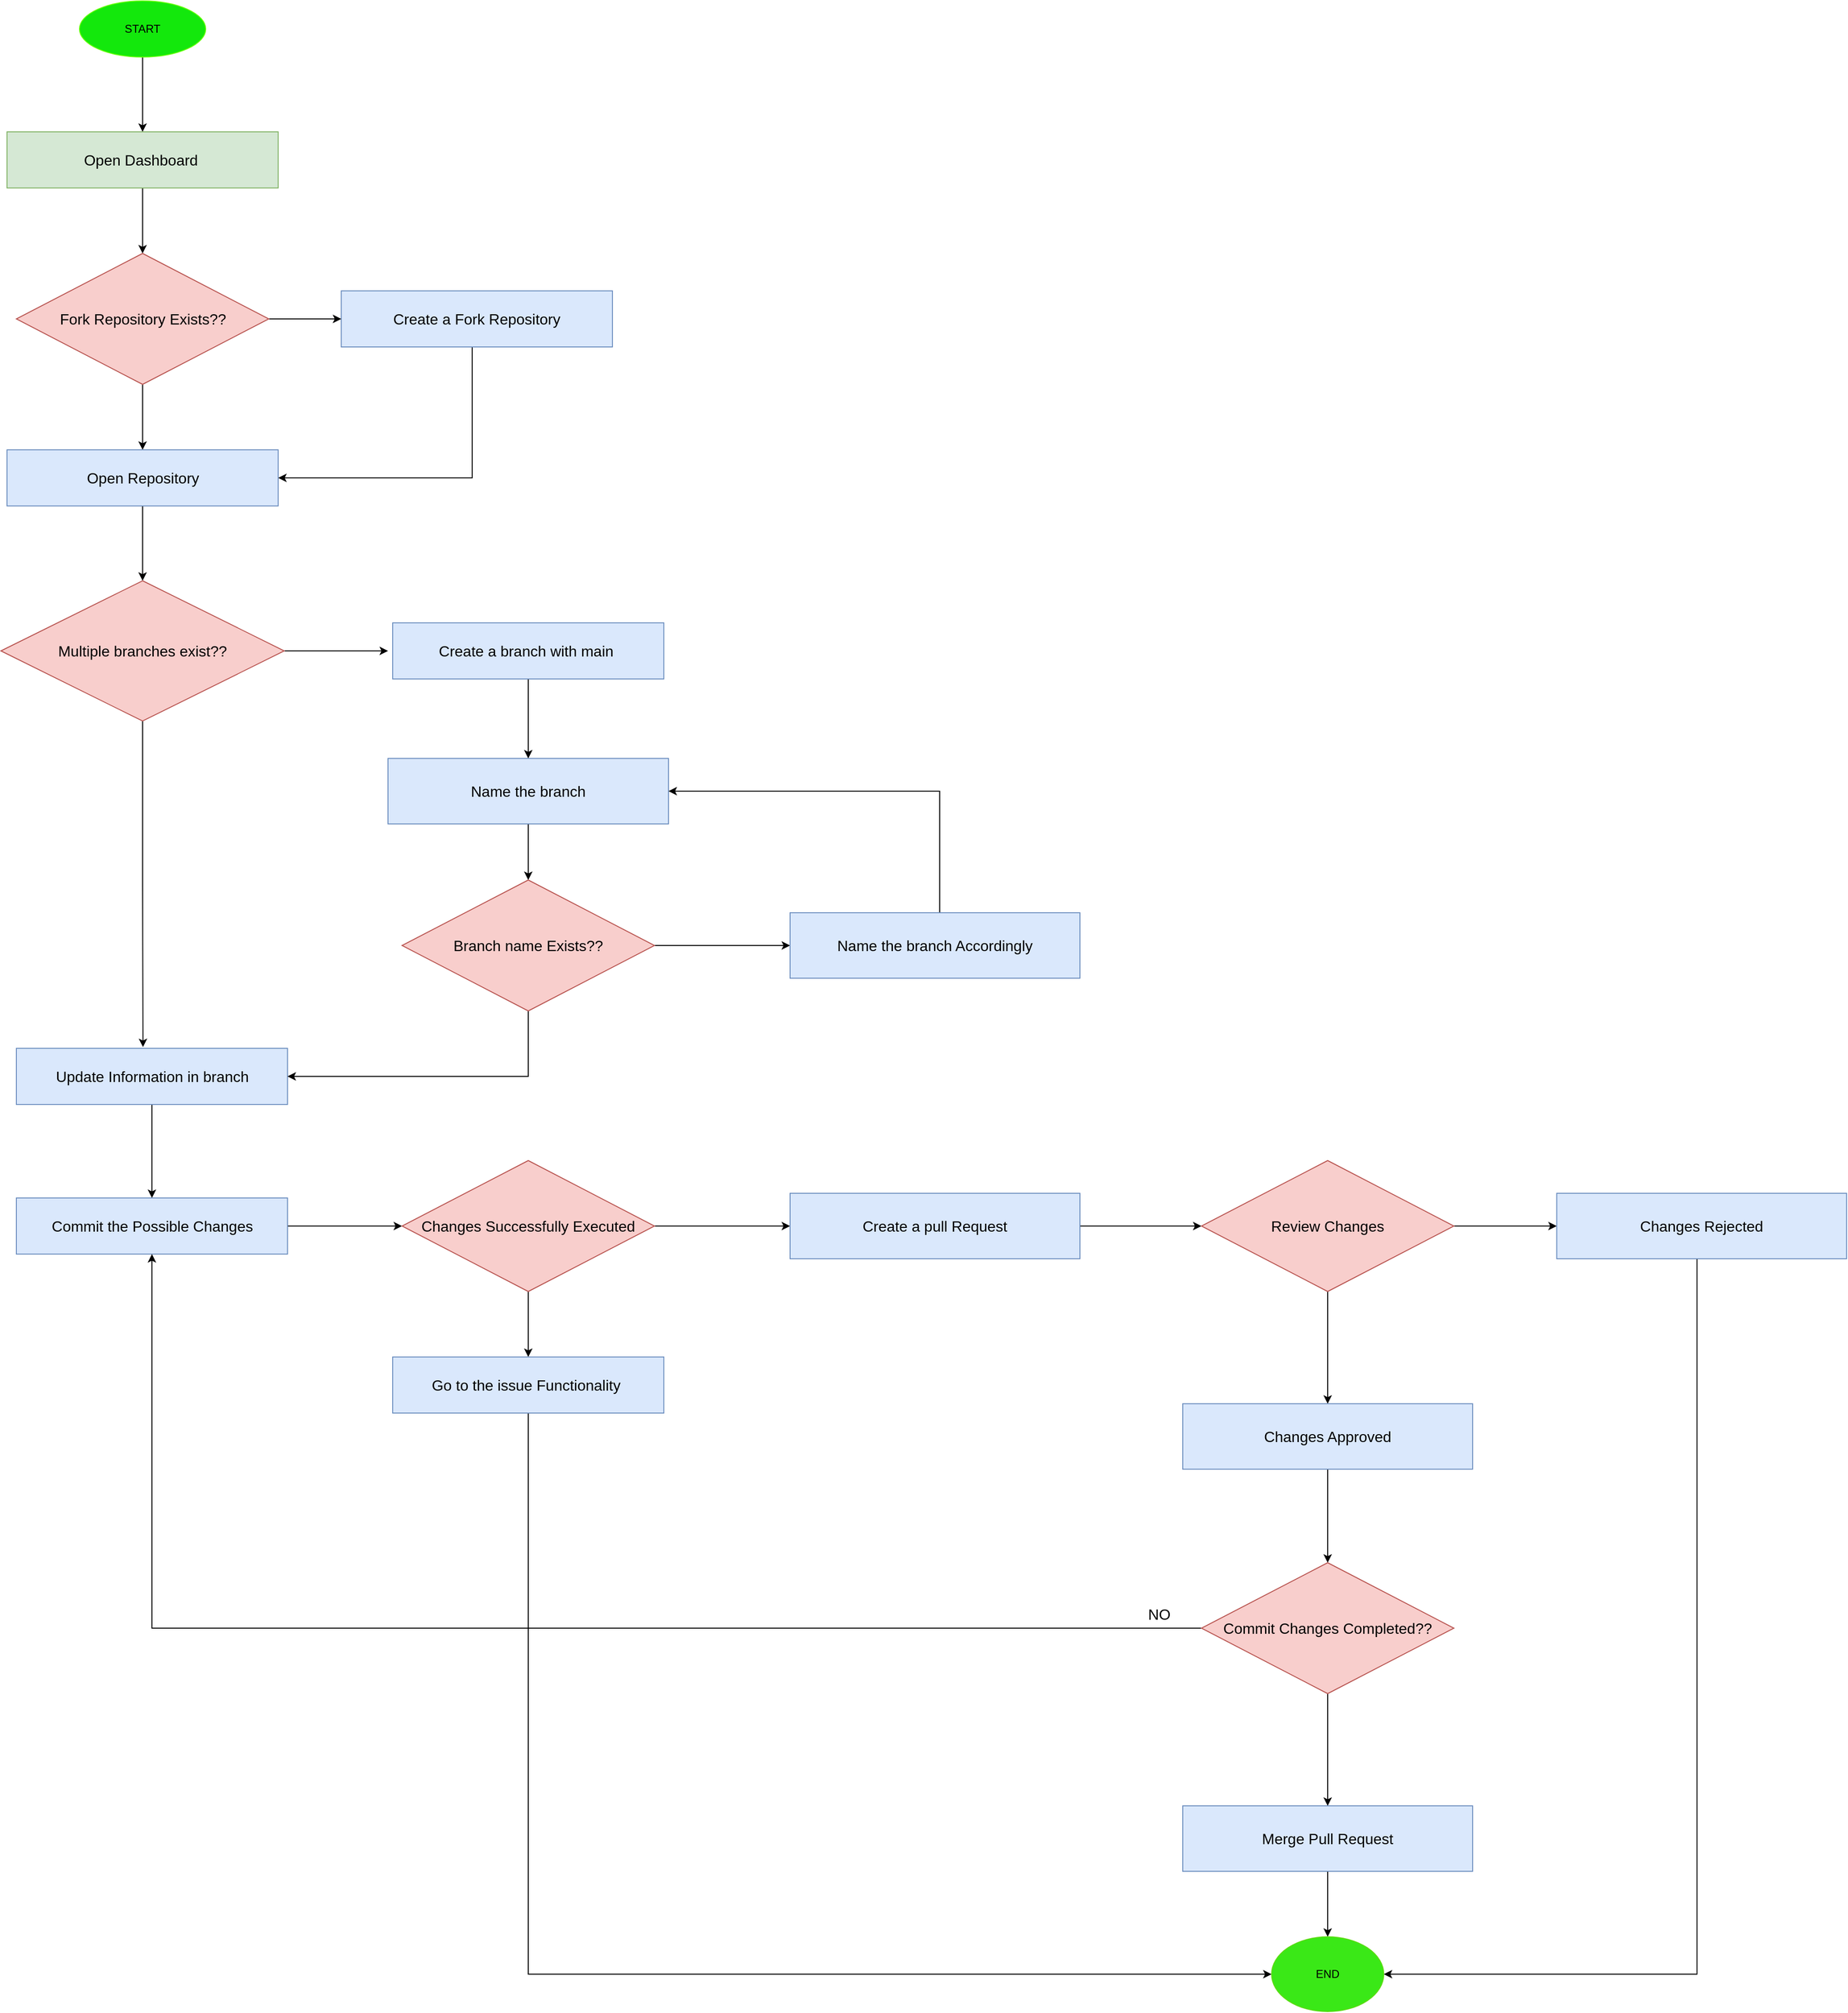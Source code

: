 <mxfile version="21.6.5" type="device">
  <diagram name="Page-1" id="dZ3qeIJOxPRyaykBEbJl">
    <mxGraphModel dx="2537" dy="1969" grid="1" gridSize="10" guides="1" tooltips="1" connect="1" arrows="1" fold="1" page="1" pageScale="1" pageWidth="850" pageHeight="1100" math="0" shadow="0">
      <root>
        <mxCell id="0" />
        <mxCell id="1" parent="0" />
        <mxCell id="J0NbP3BUJAESBqjhc6Uv-27" value="" style="edgeStyle=orthogonalEdgeStyle;rounded=0;orthogonalLoop=1;jettySize=auto;html=1;" edge="1" parent="1" source="5MAVDHTDheA17adZHXT2-1" target="5MAVDHTDheA17adZHXT2-2">
          <mxGeometry relative="1" as="geometry" />
        </mxCell>
        <mxCell id="5MAVDHTDheA17adZHXT2-1" value="START" style="ellipse;whiteSpace=wrap;html=1;fillColor=#13E80C;strokeColor=#61FF05;rounded=0;" parent="1" vertex="1">
          <mxGeometry x="-760" y="-1080" width="135" height="60" as="geometry" />
        </mxCell>
        <mxCell id="J0NbP3BUJAESBqjhc6Uv-28" value="" style="edgeStyle=orthogonalEdgeStyle;rounded=0;orthogonalLoop=1;jettySize=auto;html=1;" edge="1" parent="1" source="5MAVDHTDheA17adZHXT2-2" target="5MAVDHTDheA17adZHXT2-4">
          <mxGeometry relative="1" as="geometry" />
        </mxCell>
        <mxCell id="5MAVDHTDheA17adZHXT2-2" value="&lt;font style=&quot;font-size: 16px;&quot;&gt;Open Dashboard&amp;nbsp;&lt;/font&gt;" style="rounded=0;whiteSpace=wrap;html=1;fillColor=#d5e8d4;strokeColor=#82b366;" parent="1" vertex="1">
          <mxGeometry x="-837.5" y="-940" width="290" height="60" as="geometry" />
        </mxCell>
        <mxCell id="J0NbP3BUJAESBqjhc6Uv-31" style="edgeStyle=orthogonalEdgeStyle;rounded=0;orthogonalLoop=1;jettySize=auto;html=1;entryX=1;entryY=0.5;entryDx=0;entryDy=0;" edge="1" parent="1" source="5MAVDHTDheA17adZHXT2-3" target="5MAVDHTDheA17adZHXT2-5">
          <mxGeometry relative="1" as="geometry">
            <Array as="points">
              <mxPoint x="-340" y="-570" />
            </Array>
          </mxGeometry>
        </mxCell>
        <mxCell id="5MAVDHTDheA17adZHXT2-3" value="&lt;span style=&quot;font-size: 16px;&quot;&gt;Create a Fork Repository&lt;/span&gt;" style="rounded=0;whiteSpace=wrap;html=1;fillColor=#dae8fc;strokeColor=#6c8ebf;" parent="1" vertex="1">
          <mxGeometry x="-480" y="-770" width="290" height="60" as="geometry" />
        </mxCell>
        <mxCell id="J0NbP3BUJAESBqjhc6Uv-29" value="" style="edgeStyle=orthogonalEdgeStyle;rounded=0;orthogonalLoop=1;jettySize=auto;html=1;" edge="1" parent="1" source="5MAVDHTDheA17adZHXT2-4" target="5MAVDHTDheA17adZHXT2-3">
          <mxGeometry relative="1" as="geometry" />
        </mxCell>
        <mxCell id="J0NbP3BUJAESBqjhc6Uv-30" value="" style="edgeStyle=orthogonalEdgeStyle;rounded=0;orthogonalLoop=1;jettySize=auto;html=1;" edge="1" parent="1" source="5MAVDHTDheA17adZHXT2-4" target="5MAVDHTDheA17adZHXT2-5">
          <mxGeometry relative="1" as="geometry" />
        </mxCell>
        <mxCell id="5MAVDHTDheA17adZHXT2-4" value="&lt;span style=&quot;font-size: 16px;&quot;&gt;Fork Repository Exists??&lt;/span&gt;" style="rhombus;whiteSpace=wrap;html=1;fillColor=#f8cecc;strokeColor=#b85450;rounded=0;" parent="1" vertex="1">
          <mxGeometry x="-827.5" y="-810" width="270" height="140" as="geometry" />
        </mxCell>
        <mxCell id="J0NbP3BUJAESBqjhc6Uv-32" value="" style="edgeStyle=orthogonalEdgeStyle;rounded=0;orthogonalLoop=1;jettySize=auto;html=1;" edge="1" parent="1" source="5MAVDHTDheA17adZHXT2-5" target="5MAVDHTDheA17adZHXT2-6">
          <mxGeometry relative="1" as="geometry" />
        </mxCell>
        <mxCell id="5MAVDHTDheA17adZHXT2-5" value="&lt;span style=&quot;font-size: 16px;&quot;&gt;Open Repository&lt;/span&gt;" style="rounded=0;whiteSpace=wrap;html=1;fillColor=#dae8fc;strokeColor=#6c8ebf;" parent="1" vertex="1">
          <mxGeometry x="-837.5" y="-600" width="290" height="60" as="geometry" />
        </mxCell>
        <mxCell id="5MAVDHTDheA17adZHXT2-13" style="edgeStyle=orthogonalEdgeStyle;rounded=0;orthogonalLoop=1;jettySize=auto;html=1;entryX=0.467;entryY=-0.022;entryDx=0;entryDy=0;entryPerimeter=0;" parent="1" source="5MAVDHTDheA17adZHXT2-6" target="5MAVDHTDheA17adZHXT2-8" edge="1">
          <mxGeometry relative="1" as="geometry" />
        </mxCell>
        <mxCell id="5MAVDHTDheA17adZHXT2-14" style="edgeStyle=orthogonalEdgeStyle;rounded=0;orthogonalLoop=1;jettySize=auto;html=1;" parent="1" source="5MAVDHTDheA17adZHXT2-6" edge="1">
          <mxGeometry relative="1" as="geometry">
            <mxPoint x="-430.0" y="-385" as="targetPoint" />
          </mxGeometry>
        </mxCell>
        <mxCell id="5MAVDHTDheA17adZHXT2-6" value="&lt;span style=&quot;font-size: 16px;&quot;&gt;Multiple branches exist??&lt;/span&gt;" style="rhombus;whiteSpace=wrap;html=1;fillColor=#f8cecc;strokeColor=#b85450;rounded=0;" parent="1" vertex="1">
          <mxGeometry x="-844" y="-460" width="303" height="150" as="geometry" />
        </mxCell>
        <mxCell id="5MAVDHTDheA17adZHXT2-15" value="" style="edgeStyle=orthogonalEdgeStyle;rounded=0;orthogonalLoop=1;jettySize=auto;html=1;" parent="1" source="5MAVDHTDheA17adZHXT2-7" target="5MAVDHTDheA17adZHXT2-10" edge="1">
          <mxGeometry relative="1" as="geometry" />
        </mxCell>
        <mxCell id="5MAVDHTDheA17adZHXT2-7" value="&lt;span style=&quot;font-size: 16px;&quot;&gt;Create a branch with main&amp;nbsp;&lt;/span&gt;" style="rounded=0;whiteSpace=wrap;html=1;fillColor=#dae8fc;strokeColor=#6c8ebf;" parent="1" vertex="1">
          <mxGeometry x="-425" y="-415" width="290" height="60" as="geometry" />
        </mxCell>
        <mxCell id="5MAVDHTDheA17adZHXT2-23" value="" style="edgeStyle=orthogonalEdgeStyle;rounded=0;orthogonalLoop=1;jettySize=auto;html=1;" parent="1" source="5MAVDHTDheA17adZHXT2-8" target="5MAVDHTDheA17adZHXT2-21" edge="1">
          <mxGeometry relative="1" as="geometry" />
        </mxCell>
        <mxCell id="5MAVDHTDheA17adZHXT2-8" value="&lt;span style=&quot;font-size: 16px;&quot;&gt;Update Information in branch&lt;/span&gt;" style="rounded=0;whiteSpace=wrap;html=1;fillColor=#dae8fc;strokeColor=#6c8ebf;" parent="1" vertex="1">
          <mxGeometry x="-827.5" y="40" width="290" height="60" as="geometry" />
        </mxCell>
        <mxCell id="5MAVDHTDheA17adZHXT2-16" value="" style="edgeStyle=orthogonalEdgeStyle;rounded=0;orthogonalLoop=1;jettySize=auto;html=1;" parent="1" source="5MAVDHTDheA17adZHXT2-10" target="5MAVDHTDheA17adZHXT2-11" edge="1">
          <mxGeometry relative="1" as="geometry" />
        </mxCell>
        <mxCell id="5MAVDHTDheA17adZHXT2-10" value="&lt;font style=&quot;font-size: 16px;&quot;&gt;Name the branch&lt;/font&gt;" style="rounded=0;whiteSpace=wrap;html=1;fillColor=#dae8fc;strokeColor=#6c8ebf;" parent="1" vertex="1">
          <mxGeometry x="-430" y="-270" width="300" height="70" as="geometry" />
        </mxCell>
        <mxCell id="5MAVDHTDheA17adZHXT2-17" style="edgeStyle=orthogonalEdgeStyle;rounded=0;orthogonalLoop=1;jettySize=auto;html=1;entryX=1;entryY=0.5;entryDx=0;entryDy=0;" parent="1" source="5MAVDHTDheA17adZHXT2-11" target="5MAVDHTDheA17adZHXT2-8" edge="1">
          <mxGeometry relative="1" as="geometry">
            <Array as="points">
              <mxPoint x="-280" y="70" />
            </Array>
          </mxGeometry>
        </mxCell>
        <mxCell id="5MAVDHTDheA17adZHXT2-19" style="edgeStyle=orthogonalEdgeStyle;rounded=0;orthogonalLoop=1;jettySize=auto;html=1;entryX=0;entryY=0.5;entryDx=0;entryDy=0;" parent="1" source="5MAVDHTDheA17adZHXT2-11" target="5MAVDHTDheA17adZHXT2-12" edge="1">
          <mxGeometry relative="1" as="geometry" />
        </mxCell>
        <mxCell id="5MAVDHTDheA17adZHXT2-11" value="&lt;span style=&quot;font-size: 16px;&quot;&gt;Branch name Exists??&lt;/span&gt;" style="rhombus;whiteSpace=wrap;html=1;fillColor=#f8cecc;strokeColor=#b85450;rounded=0;" parent="1" vertex="1">
          <mxGeometry x="-415" y="-140" width="270" height="140" as="geometry" />
        </mxCell>
        <mxCell id="5MAVDHTDheA17adZHXT2-20" style="edgeStyle=orthogonalEdgeStyle;rounded=0;orthogonalLoop=1;jettySize=auto;html=1;entryX=1;entryY=0.5;entryDx=0;entryDy=0;" parent="1" source="5MAVDHTDheA17adZHXT2-12" target="5MAVDHTDheA17adZHXT2-10" edge="1">
          <mxGeometry relative="1" as="geometry">
            <Array as="points">
              <mxPoint x="160" y="-235" />
            </Array>
          </mxGeometry>
        </mxCell>
        <mxCell id="5MAVDHTDheA17adZHXT2-12" value="&lt;font style=&quot;font-size: 16px;&quot;&gt;Name the branch Accordingly&lt;/font&gt;" style="rounded=0;whiteSpace=wrap;html=1;fillColor=#dae8fc;strokeColor=#6c8ebf;" parent="1" vertex="1">
          <mxGeometry y="-105" width="310" height="70" as="geometry" />
        </mxCell>
        <mxCell id="5MAVDHTDheA17adZHXT2-25" style="edgeStyle=orthogonalEdgeStyle;rounded=0;orthogonalLoop=1;jettySize=auto;html=1;entryX=0;entryY=0.5;entryDx=0;entryDy=0;" parent="1" source="5MAVDHTDheA17adZHXT2-21" target="5MAVDHTDheA17adZHXT2-24" edge="1">
          <mxGeometry relative="1" as="geometry" />
        </mxCell>
        <mxCell id="5MAVDHTDheA17adZHXT2-21" value="&lt;span style=&quot;font-size: 16px;&quot;&gt;Commit the Possible Changes&lt;/span&gt;" style="rounded=0;whiteSpace=wrap;html=1;fillColor=#dae8fc;strokeColor=#6c8ebf;" parent="1" vertex="1">
          <mxGeometry x="-827.5" y="200" width="290" height="60" as="geometry" />
        </mxCell>
        <mxCell id="5MAVDHTDheA17adZHXT2-27" value="" style="edgeStyle=orthogonalEdgeStyle;rounded=0;orthogonalLoop=1;jettySize=auto;html=1;" parent="1" source="5MAVDHTDheA17adZHXT2-24" target="5MAVDHTDheA17adZHXT2-26" edge="1">
          <mxGeometry relative="1" as="geometry" />
        </mxCell>
        <mxCell id="J0NbP3BUJAESBqjhc6Uv-4" style="edgeStyle=orthogonalEdgeStyle;rounded=0;orthogonalLoop=1;jettySize=auto;html=1;entryX=0;entryY=0.5;entryDx=0;entryDy=0;" edge="1" parent="1" source="5MAVDHTDheA17adZHXT2-24" target="J0NbP3BUJAESBqjhc6Uv-1">
          <mxGeometry relative="1" as="geometry" />
        </mxCell>
        <mxCell id="5MAVDHTDheA17adZHXT2-24" value="&lt;span style=&quot;font-size: 16px;&quot;&gt;Changes Successfully Executed&lt;/span&gt;" style="rhombus;whiteSpace=wrap;html=1;fillColor=#f8cecc;strokeColor=#b85450;rounded=0;" parent="1" vertex="1">
          <mxGeometry x="-415" y="160" width="270" height="140" as="geometry" />
        </mxCell>
        <mxCell id="J0NbP3BUJAESBqjhc6Uv-35" style="edgeStyle=orthogonalEdgeStyle;rounded=0;orthogonalLoop=1;jettySize=auto;html=1;entryX=0;entryY=0.5;entryDx=0;entryDy=0;" edge="1" parent="1" source="5MAVDHTDheA17adZHXT2-26" target="J0NbP3BUJAESBqjhc6Uv-34">
          <mxGeometry relative="1" as="geometry">
            <Array as="points">
              <mxPoint x="-280" y="1030" />
            </Array>
          </mxGeometry>
        </mxCell>
        <mxCell id="5MAVDHTDheA17adZHXT2-26" value="&lt;span style=&quot;font-size: 16px;&quot;&gt;Go to the issue Functionality&amp;nbsp;&lt;/span&gt;" style="rounded=0;whiteSpace=wrap;html=1;fillColor=#dae8fc;strokeColor=#6c8ebf;" parent="1" vertex="1">
          <mxGeometry x="-425" y="370" width="290" height="60" as="geometry" />
        </mxCell>
        <mxCell id="J0NbP3BUJAESBqjhc6Uv-19" style="edgeStyle=orthogonalEdgeStyle;rounded=0;orthogonalLoop=1;jettySize=auto;html=1;" edge="1" parent="1" source="J0NbP3BUJAESBqjhc6Uv-1" target="J0NbP3BUJAESBqjhc6Uv-5">
          <mxGeometry relative="1" as="geometry" />
        </mxCell>
        <mxCell id="J0NbP3BUJAESBqjhc6Uv-1" value="&lt;font style=&quot;font-size: 16px;&quot;&gt;Create a pull Request&lt;/font&gt;" style="rounded=0;whiteSpace=wrap;html=1;fillColor=#dae8fc;strokeColor=#6c8ebf;" vertex="1" parent="1">
          <mxGeometry y="195" width="310" height="70" as="geometry" />
        </mxCell>
        <mxCell id="J0NbP3BUJAESBqjhc6Uv-17" style="edgeStyle=orthogonalEdgeStyle;rounded=0;orthogonalLoop=1;jettySize=auto;html=1;entryX=0;entryY=0.5;entryDx=0;entryDy=0;" edge="1" parent="1" source="J0NbP3BUJAESBqjhc6Uv-5" target="J0NbP3BUJAESBqjhc6Uv-6">
          <mxGeometry relative="1" as="geometry" />
        </mxCell>
        <mxCell id="J0NbP3BUJAESBqjhc6Uv-18" style="edgeStyle=orthogonalEdgeStyle;rounded=0;orthogonalLoop=1;jettySize=auto;html=1;entryX=0.5;entryY=0;entryDx=0;entryDy=0;" edge="1" parent="1" source="J0NbP3BUJAESBqjhc6Uv-5" target="J0NbP3BUJAESBqjhc6Uv-7">
          <mxGeometry relative="1" as="geometry" />
        </mxCell>
        <mxCell id="J0NbP3BUJAESBqjhc6Uv-5" value="&lt;span style=&quot;font-size: 16px;&quot;&gt;Review Changes&lt;/span&gt;" style="rhombus;whiteSpace=wrap;html=1;fillColor=#f8cecc;strokeColor=#b85450;rounded=0;" vertex="1" parent="1">
          <mxGeometry x="440" y="160" width="270" height="140" as="geometry" />
        </mxCell>
        <mxCell id="J0NbP3BUJAESBqjhc6Uv-37" style="edgeStyle=orthogonalEdgeStyle;rounded=0;orthogonalLoop=1;jettySize=auto;html=1;entryX=1;entryY=0.5;entryDx=0;entryDy=0;" edge="1" parent="1" source="J0NbP3BUJAESBqjhc6Uv-6" target="J0NbP3BUJAESBqjhc6Uv-34">
          <mxGeometry relative="1" as="geometry">
            <Array as="points">
              <mxPoint x="970" y="1030" />
            </Array>
          </mxGeometry>
        </mxCell>
        <mxCell id="J0NbP3BUJAESBqjhc6Uv-6" value="&lt;font style=&quot;font-size: 16px;&quot;&gt;Changes Rejected&lt;/font&gt;" style="rounded=0;whiteSpace=wrap;html=1;fillColor=#dae8fc;strokeColor=#6c8ebf;" vertex="1" parent="1">
          <mxGeometry x="820" y="195" width="310" height="70" as="geometry" />
        </mxCell>
        <mxCell id="J0NbP3BUJAESBqjhc6Uv-16" style="edgeStyle=orthogonalEdgeStyle;rounded=0;orthogonalLoop=1;jettySize=auto;html=1;entryX=0.5;entryY=0;entryDx=0;entryDy=0;" edge="1" parent="1" source="J0NbP3BUJAESBqjhc6Uv-7" target="J0NbP3BUJAESBqjhc6Uv-8">
          <mxGeometry relative="1" as="geometry" />
        </mxCell>
        <mxCell id="J0NbP3BUJAESBqjhc6Uv-7" value="&lt;font style=&quot;font-size: 16px;&quot;&gt;Changes Approved&lt;/font&gt;" style="rounded=0;whiteSpace=wrap;html=1;fillColor=#dae8fc;strokeColor=#6c8ebf;" vertex="1" parent="1">
          <mxGeometry x="420" y="420" width="310" height="70" as="geometry" />
        </mxCell>
        <mxCell id="J0NbP3BUJAESBqjhc6Uv-9" style="edgeStyle=orthogonalEdgeStyle;rounded=0;orthogonalLoop=1;jettySize=auto;html=1;entryX=0.5;entryY=1;entryDx=0;entryDy=0;" edge="1" parent="1" source="J0NbP3BUJAESBqjhc6Uv-8" target="5MAVDHTDheA17adZHXT2-21">
          <mxGeometry relative="1" as="geometry" />
        </mxCell>
        <mxCell id="J0NbP3BUJAESBqjhc6Uv-15" style="edgeStyle=orthogonalEdgeStyle;rounded=0;orthogonalLoop=1;jettySize=auto;html=1;entryX=0.5;entryY=0;entryDx=0;entryDy=0;" edge="1" parent="1" source="J0NbP3BUJAESBqjhc6Uv-8" target="J0NbP3BUJAESBqjhc6Uv-11">
          <mxGeometry relative="1" as="geometry" />
        </mxCell>
        <mxCell id="J0NbP3BUJAESBqjhc6Uv-8" value="&lt;span style=&quot;font-size: 16px;&quot;&gt;Commit Changes&amp;nbsp;Completed??&lt;/span&gt;" style="rhombus;whiteSpace=wrap;html=1;fillColor=#f8cecc;strokeColor=#b85450;rounded=0;" vertex="1" parent="1">
          <mxGeometry x="440" y="590" width="270" height="140" as="geometry" />
        </mxCell>
        <mxCell id="J0NbP3BUJAESBqjhc6Uv-10" value="&lt;font style=&quot;font-size: 16px;&quot;&gt;NO&lt;/font&gt;" style="text;html=1;strokeColor=none;fillColor=none;align=center;verticalAlign=middle;whiteSpace=wrap;rounded=0;" vertex="1" parent="1">
          <mxGeometry x="365" y="630" width="60" height="30" as="geometry" />
        </mxCell>
        <mxCell id="J0NbP3BUJAESBqjhc6Uv-36" value="" style="edgeStyle=orthogonalEdgeStyle;rounded=0;orthogonalLoop=1;jettySize=auto;html=1;" edge="1" parent="1" source="J0NbP3BUJAESBqjhc6Uv-11" target="J0NbP3BUJAESBqjhc6Uv-34">
          <mxGeometry relative="1" as="geometry" />
        </mxCell>
        <mxCell id="J0NbP3BUJAESBqjhc6Uv-11" value="&lt;font style=&quot;font-size: 16px;&quot;&gt;Merge Pull Request&lt;/font&gt;" style="rounded=0;whiteSpace=wrap;html=1;fillColor=#dae8fc;strokeColor=#6c8ebf;" vertex="1" parent="1">
          <mxGeometry x="420" y="850" width="310" height="70" as="geometry" />
        </mxCell>
        <mxCell id="J0NbP3BUJAESBqjhc6Uv-34" value="END" style="ellipse;whiteSpace=wrap;html=1;fillColor=#3AE817;strokeColor=#5ddb14;" vertex="1" parent="1">
          <mxGeometry x="515" y="990" width="120" height="80" as="geometry" />
        </mxCell>
      </root>
    </mxGraphModel>
  </diagram>
</mxfile>
